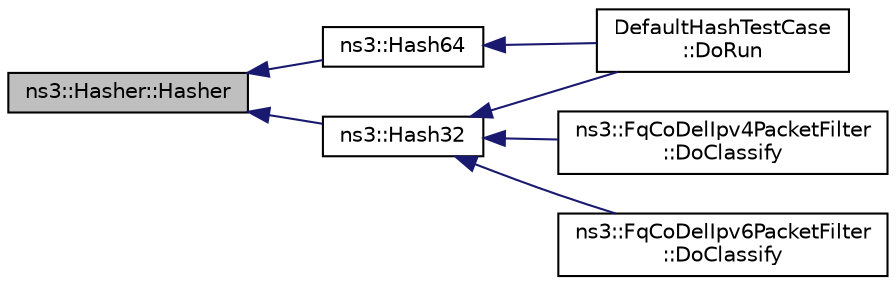 digraph "ns3::Hasher::Hasher"
{
  edge [fontname="Helvetica",fontsize="10",labelfontname="Helvetica",labelfontsize="10"];
  node [fontname="Helvetica",fontsize="10",shape=record];
  rankdir="LR";
  Node1 [label="ns3::Hasher::Hasher",height=0.2,width=0.4,color="black", fillcolor="grey75", style="filled", fontcolor="black"];
  Node1 -> Node2 [dir="back",color="midnightblue",fontsize="10",style="solid"];
  Node2 [label="ns3::Hash32",height=0.2,width=0.4,color="black", fillcolor="white", style="filled",URL="$d7/d3b/group__hash.html#ga7245e12aa78a81c7d008dd8fba67aeb4"];
  Node2 -> Node3 [dir="back",color="midnightblue",fontsize="10",style="solid"];
  Node3 [label="DefaultHashTestCase\l::DoRun",height=0.2,width=0.4,color="black", fillcolor="white", style="filled",URL="$d2/de9/classDefaultHashTestCase.html#aae29a8385ef1f0d2ce1b00b8f8eec9b2",tooltip="Implementation to actually run this TestCase. "];
  Node2 -> Node4 [dir="back",color="midnightblue",fontsize="10",style="solid"];
  Node4 [label="ns3::FqCoDelIpv4PacketFilter\l::DoClassify",height=0.2,width=0.4,color="black", fillcolor="white", style="filled",URL="$df/d0c/classns3_1_1FqCoDelIpv4PacketFilter.html#a30e9d58fd5f789f3117e8c56676f04b8",tooltip="Classify a packet. "];
  Node2 -> Node5 [dir="back",color="midnightblue",fontsize="10",style="solid"];
  Node5 [label="ns3::FqCoDelIpv6PacketFilter\l::DoClassify",height=0.2,width=0.4,color="black", fillcolor="white", style="filled",URL="$d7/d1a/classns3_1_1FqCoDelIpv6PacketFilter.html#a4f8a745f44a64df389097ebce12b6fce",tooltip="Classify a packet. "];
  Node1 -> Node6 [dir="back",color="midnightblue",fontsize="10",style="solid"];
  Node6 [label="ns3::Hash64",height=0.2,width=0.4,color="black", fillcolor="white", style="filled",URL="$d7/d3b/group__hash.html#ga32813ece904f0d68bba1999f8752143a"];
  Node6 -> Node3 [dir="back",color="midnightblue",fontsize="10",style="solid"];
}

